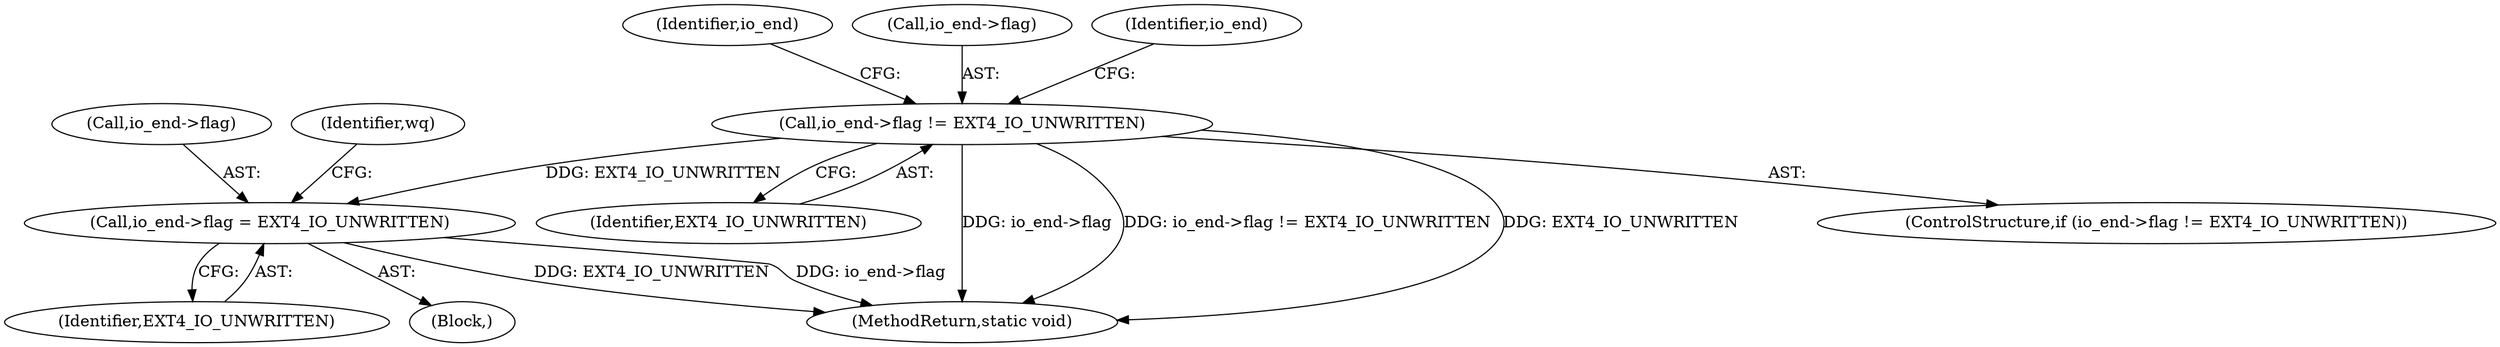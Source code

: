 digraph "0_linux_744692dc059845b2a3022119871846e74d4f6e11_3@pointer" {
"1000140" [label="(Call,io_end->flag != EXT4_IO_UNWRITTEN)"];
"1000164" [label="(Call,io_end->flag = EXT4_IO_UNWRITTEN)"];
"1000168" [label="(Identifier,EXT4_IO_UNWRITTEN)"];
"1000156" [label="(Identifier,io_end)"];
"1000109" [label="(Block,)"];
"1000140" [label="(Call,io_end->flag != EXT4_IO_UNWRITTEN)"];
"1000144" [label="(Identifier,EXT4_IO_UNWRITTEN)"];
"1000165" [label="(Call,io_end->flag)"];
"1000217" [label="(MethodReturn,static void)"];
"1000139" [label="(ControlStructure,if (io_end->flag != EXT4_IO_UNWRITTEN))"];
"1000164" [label="(Call,io_end->flag = EXT4_IO_UNWRITTEN)"];
"1000141" [label="(Call,io_end->flag)"];
"1000170" [label="(Identifier,wq)"];
"1000147" [label="(Identifier,io_end)"];
"1000140" -> "1000139"  [label="AST: "];
"1000140" -> "1000144"  [label="CFG: "];
"1000141" -> "1000140"  [label="AST: "];
"1000144" -> "1000140"  [label="AST: "];
"1000147" -> "1000140"  [label="CFG: "];
"1000156" -> "1000140"  [label="CFG: "];
"1000140" -> "1000217"  [label="DDG: io_end->flag"];
"1000140" -> "1000217"  [label="DDG: io_end->flag != EXT4_IO_UNWRITTEN"];
"1000140" -> "1000217"  [label="DDG: EXT4_IO_UNWRITTEN"];
"1000140" -> "1000164"  [label="DDG: EXT4_IO_UNWRITTEN"];
"1000164" -> "1000109"  [label="AST: "];
"1000164" -> "1000168"  [label="CFG: "];
"1000165" -> "1000164"  [label="AST: "];
"1000168" -> "1000164"  [label="AST: "];
"1000170" -> "1000164"  [label="CFG: "];
"1000164" -> "1000217"  [label="DDG: EXT4_IO_UNWRITTEN"];
"1000164" -> "1000217"  [label="DDG: io_end->flag"];
}
